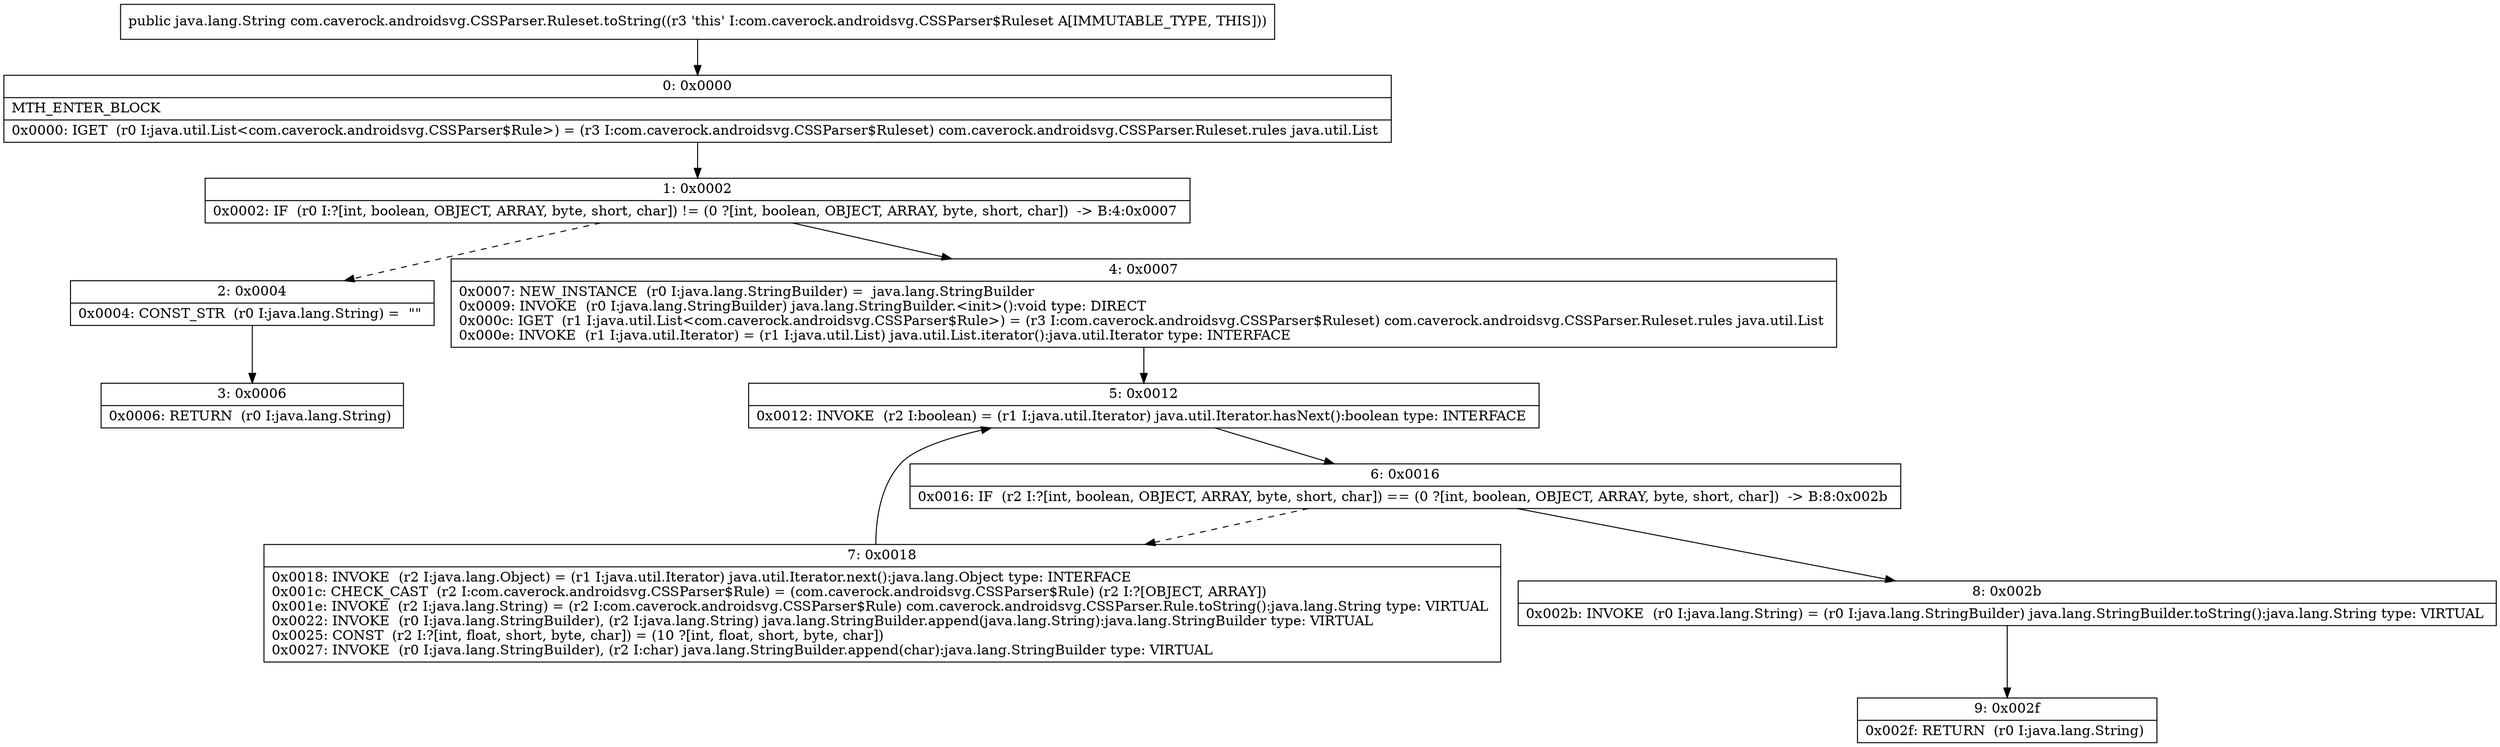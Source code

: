 digraph "CFG forcom.caverock.androidsvg.CSSParser.Ruleset.toString()Ljava\/lang\/String;" {
Node_0 [shape=record,label="{0\:\ 0x0000|MTH_ENTER_BLOCK\l|0x0000: IGET  (r0 I:java.util.List\<com.caverock.androidsvg.CSSParser$Rule\>) = (r3 I:com.caverock.androidsvg.CSSParser$Ruleset) com.caverock.androidsvg.CSSParser.Ruleset.rules java.util.List \l}"];
Node_1 [shape=record,label="{1\:\ 0x0002|0x0002: IF  (r0 I:?[int, boolean, OBJECT, ARRAY, byte, short, char]) != (0 ?[int, boolean, OBJECT, ARRAY, byte, short, char])  \-\> B:4:0x0007 \l}"];
Node_2 [shape=record,label="{2\:\ 0x0004|0x0004: CONST_STR  (r0 I:java.lang.String) =  \"\" \l}"];
Node_3 [shape=record,label="{3\:\ 0x0006|0x0006: RETURN  (r0 I:java.lang.String) \l}"];
Node_4 [shape=record,label="{4\:\ 0x0007|0x0007: NEW_INSTANCE  (r0 I:java.lang.StringBuilder) =  java.lang.StringBuilder \l0x0009: INVOKE  (r0 I:java.lang.StringBuilder) java.lang.StringBuilder.\<init\>():void type: DIRECT \l0x000c: IGET  (r1 I:java.util.List\<com.caverock.androidsvg.CSSParser$Rule\>) = (r3 I:com.caverock.androidsvg.CSSParser$Ruleset) com.caverock.androidsvg.CSSParser.Ruleset.rules java.util.List \l0x000e: INVOKE  (r1 I:java.util.Iterator) = (r1 I:java.util.List) java.util.List.iterator():java.util.Iterator type: INTERFACE \l}"];
Node_5 [shape=record,label="{5\:\ 0x0012|0x0012: INVOKE  (r2 I:boolean) = (r1 I:java.util.Iterator) java.util.Iterator.hasNext():boolean type: INTERFACE \l}"];
Node_6 [shape=record,label="{6\:\ 0x0016|0x0016: IF  (r2 I:?[int, boolean, OBJECT, ARRAY, byte, short, char]) == (0 ?[int, boolean, OBJECT, ARRAY, byte, short, char])  \-\> B:8:0x002b \l}"];
Node_7 [shape=record,label="{7\:\ 0x0018|0x0018: INVOKE  (r2 I:java.lang.Object) = (r1 I:java.util.Iterator) java.util.Iterator.next():java.lang.Object type: INTERFACE \l0x001c: CHECK_CAST  (r2 I:com.caverock.androidsvg.CSSParser$Rule) = (com.caverock.androidsvg.CSSParser$Rule) (r2 I:?[OBJECT, ARRAY]) \l0x001e: INVOKE  (r2 I:java.lang.String) = (r2 I:com.caverock.androidsvg.CSSParser$Rule) com.caverock.androidsvg.CSSParser.Rule.toString():java.lang.String type: VIRTUAL \l0x0022: INVOKE  (r0 I:java.lang.StringBuilder), (r2 I:java.lang.String) java.lang.StringBuilder.append(java.lang.String):java.lang.StringBuilder type: VIRTUAL \l0x0025: CONST  (r2 I:?[int, float, short, byte, char]) = (10 ?[int, float, short, byte, char]) \l0x0027: INVOKE  (r0 I:java.lang.StringBuilder), (r2 I:char) java.lang.StringBuilder.append(char):java.lang.StringBuilder type: VIRTUAL \l}"];
Node_8 [shape=record,label="{8\:\ 0x002b|0x002b: INVOKE  (r0 I:java.lang.String) = (r0 I:java.lang.StringBuilder) java.lang.StringBuilder.toString():java.lang.String type: VIRTUAL \l}"];
Node_9 [shape=record,label="{9\:\ 0x002f|0x002f: RETURN  (r0 I:java.lang.String) \l}"];
MethodNode[shape=record,label="{public java.lang.String com.caverock.androidsvg.CSSParser.Ruleset.toString((r3 'this' I:com.caverock.androidsvg.CSSParser$Ruleset A[IMMUTABLE_TYPE, THIS])) }"];
MethodNode -> Node_0;
Node_0 -> Node_1;
Node_1 -> Node_2[style=dashed];
Node_1 -> Node_4;
Node_2 -> Node_3;
Node_4 -> Node_5;
Node_5 -> Node_6;
Node_6 -> Node_7[style=dashed];
Node_6 -> Node_8;
Node_7 -> Node_5;
Node_8 -> Node_9;
}


